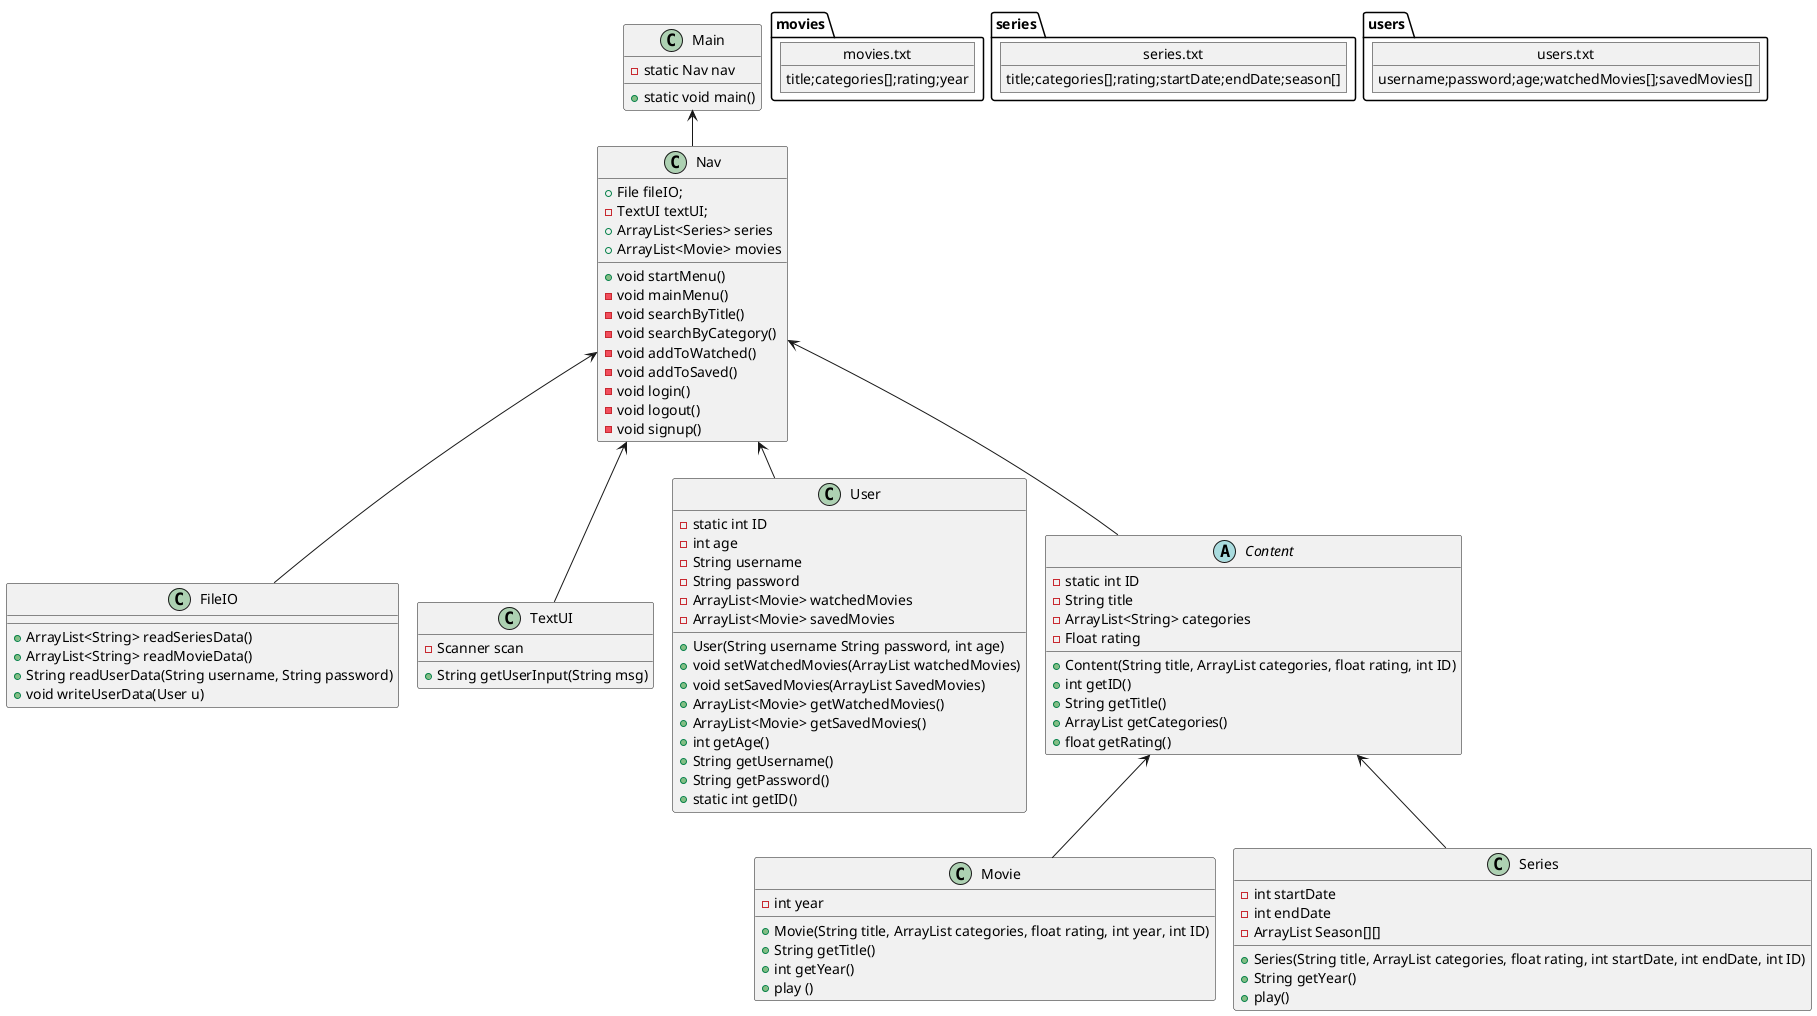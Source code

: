 @startuml
!pragma layout smetana
'https://plantuml.com/class-diagram

class Main{
- static Nav nav
+ static void main()
}


class Nav {
+ File fileIO;
- TextUI textUI;
+ ArrayList<Series> series
+ ArrayList<Movie> movies
+ void startMenu()
- void mainMenu()
- void searchByTitle()
- void searchByCategory()
- void addToWatched()
- void addToSaved()
- void login()
- void logout()
- void signup()
}

class FileIO {
+ ArrayList<String> readSeriesData()
+ ArrayList<String> readMovieData()
+ String readUserData(String username, String password)
+ void writeUserData(User u)
}

class TextUI {
- Scanner scan
+ String getUserInput(String msg)

}
class User {
- static int ID
- int age
- String username
- String password
- ArrayList<Movie> watchedMovies
- ArrayList<Movie> savedMovies
+ User(String username String password, int age)
+ void setWatchedMovies(ArrayList watchedMovies)
+ void setSavedMovies(ArrayList SavedMovies)
+ ArrayList<Movie> getWatchedMovies()
+ ArrayList<Movie> getSavedMovies()
+ int getAge()
+ String getUsername()
+ String getPassword()
+ static int getID()
}

class Movie {
- int year
+ Movie(String title, ArrayList categories, float rating, int year, int ID)
+ String getTitle()
+ int getYear()
+ play ()
}

class Series {
- int startDate
- int endDate
- ArrayList Season[][]
+ Series(String title, ArrayList categories, float rating, int startDate, int endDate, int ID)
+ String getYear()
+ play()
}

abstract Content {
- static int ID
- String title
- ArrayList<String> categories
- Float rating
+ Content(String title, ArrayList categories, float rating, int ID)
+ int getID()
+ String getTitle()
+ ArrayList getCategories()
+ float getRating()
}

Main <-- Nav
Nav <-- User
Nav <-- Content
Nav <-- TextUI
Nav <-- FileIO
Content <-- Movie
Content <-- Series

object movies.txt {
title;categories[];rating;year
}

object series.txt {
title;categories[];rating;startDate;endDate;season[]
}
object users.txt {
username;password;age;watchedMovies[];savedMovies[]
}

@enduml